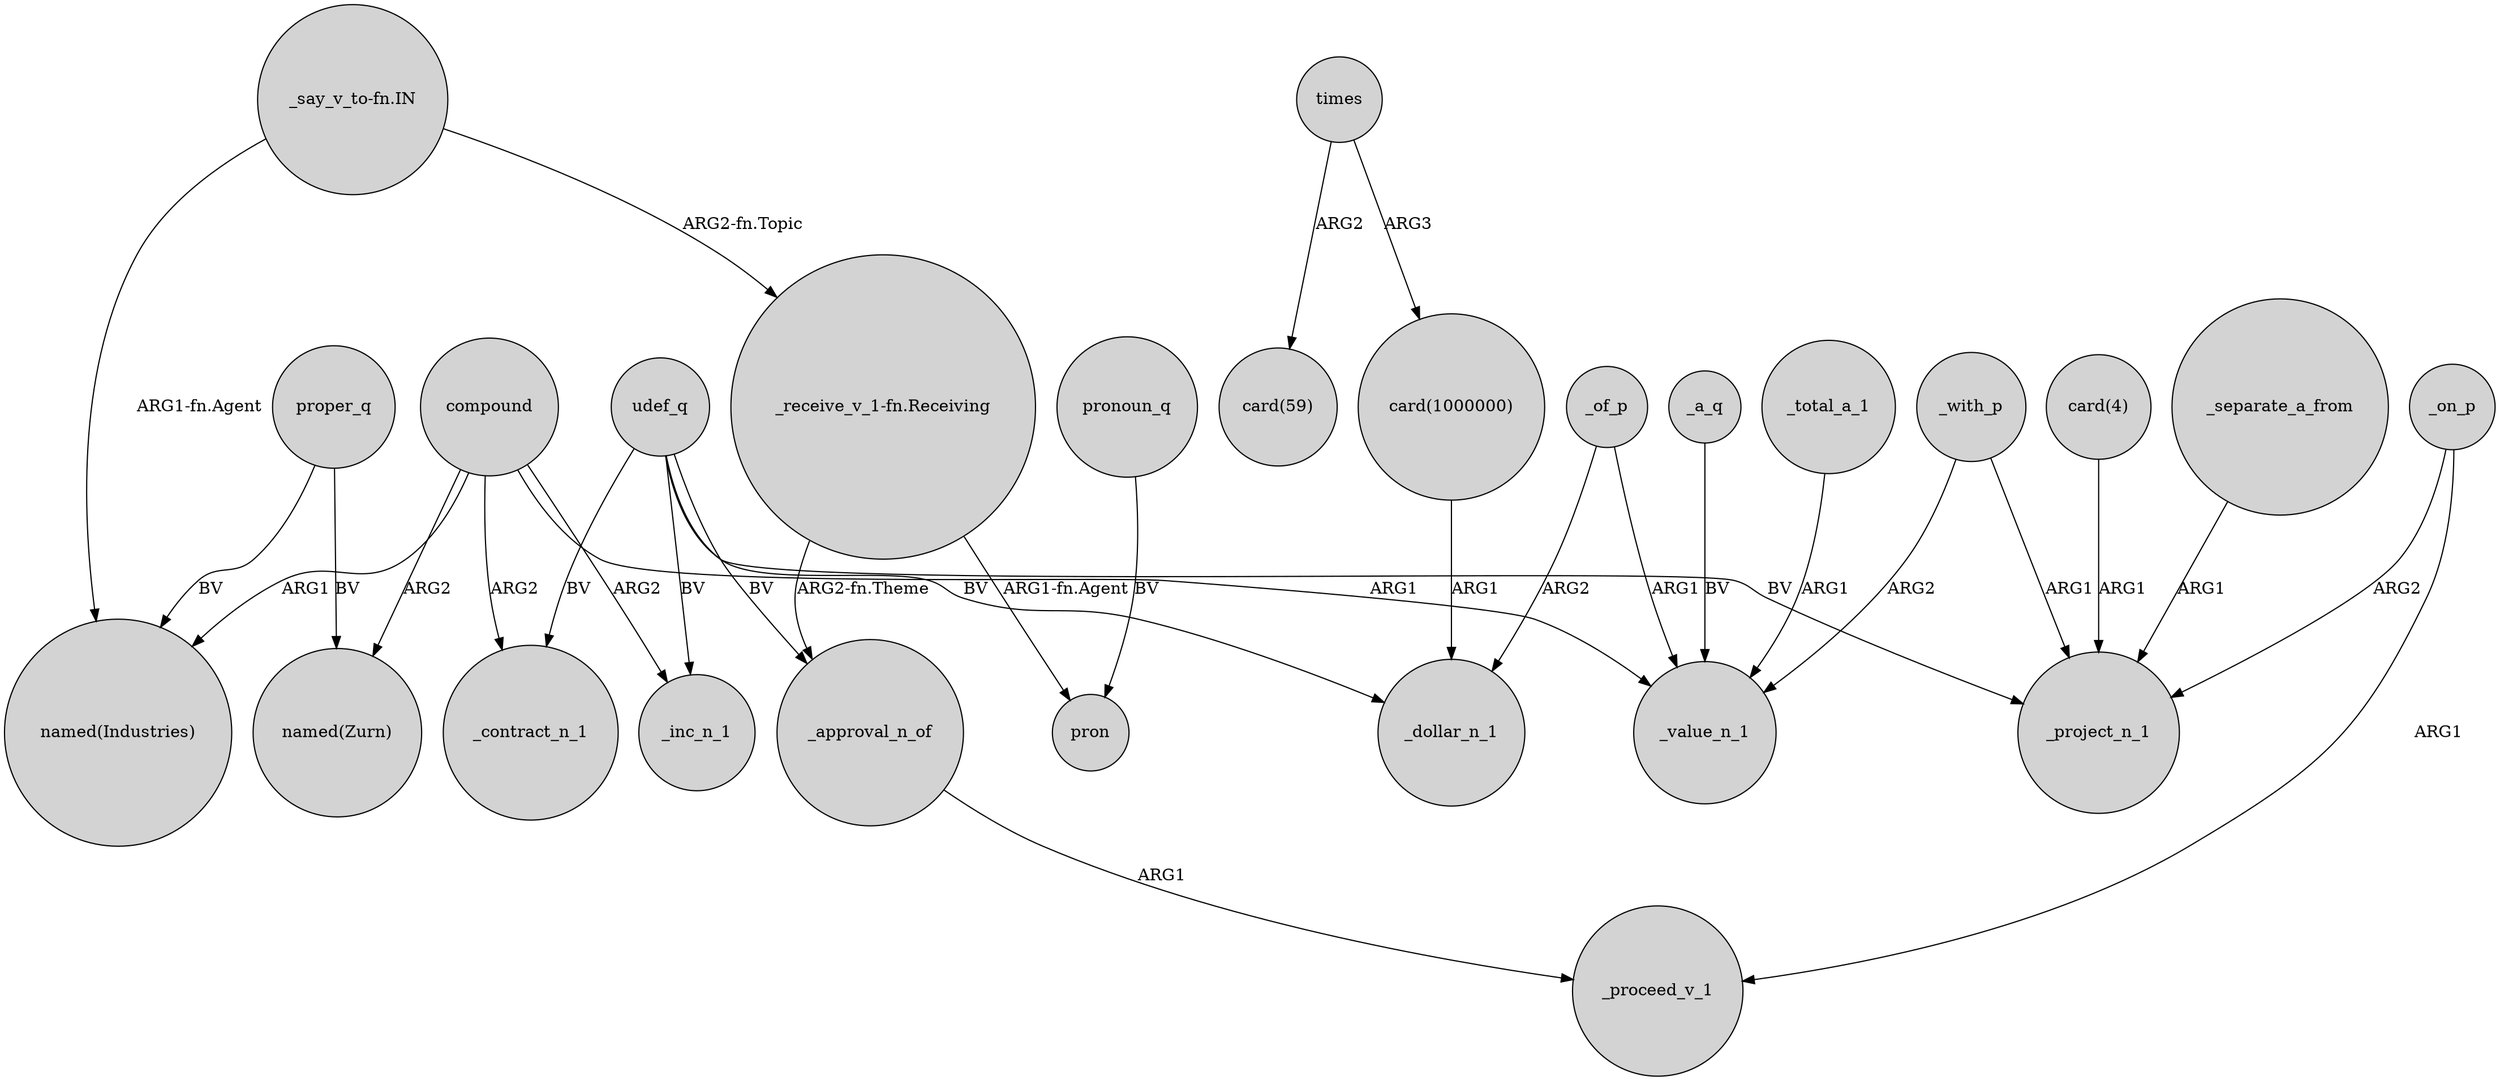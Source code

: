digraph {
	node [shape=circle style=filled]
	compound -> "named(Industries)" [label=ARG1]
	"card(1000000)" -> _dollar_n_1 [label=ARG1]
	"_say_v_to-fn.IN" -> "_receive_v_1-fn.Receiving" [label="ARG2-fn.Topic"]
	udef_q -> _inc_n_1 [label=BV]
	udef_q -> _project_n_1 [label=BV]
	"card(4)" -> _project_n_1 [label=ARG1]
	times -> "card(59)" [label=ARG2]
	_of_p -> _value_n_1 [label=ARG1]
	"_receive_v_1-fn.Receiving" -> _approval_n_of [label="ARG2-fn.Theme"]
	"_say_v_to-fn.IN" -> "named(Industries)" [label="ARG1-fn.Agent"]
	proper_q -> "named(Zurn)" [label=BV]
	_total_a_1 -> _value_n_1 [label=ARG1]
	"_receive_v_1-fn.Receiving" -> pron [label="ARG1-fn.Agent"]
	compound -> _contract_n_1 [label=ARG2]
	pronoun_q -> pron [label=BV]
	_on_p -> _project_n_1 [label=ARG2]
	_with_p -> _value_n_1 [label=ARG2]
	times -> "card(1000000)" [label=ARG3]
	_with_p -> _project_n_1 [label=ARG1]
	_a_q -> _value_n_1 [label=BV]
	_separate_a_from -> _project_n_1 [label=ARG1]
	_of_p -> _dollar_n_1 [label=ARG2]
	udef_q -> _approval_n_of [label=BV]
	proper_q -> "named(Industries)" [label=BV]
	_approval_n_of -> _proceed_v_1 [label=ARG1]
	compound -> "named(Zurn)" [label=ARG2]
	udef_q -> _contract_n_1 [label=BV]
	compound -> _inc_n_1 [label=ARG2]
	compound -> _value_n_1 [label=ARG1]
	udef_q -> _dollar_n_1 [label=BV]
	_on_p -> _proceed_v_1 [label=ARG1]
}
